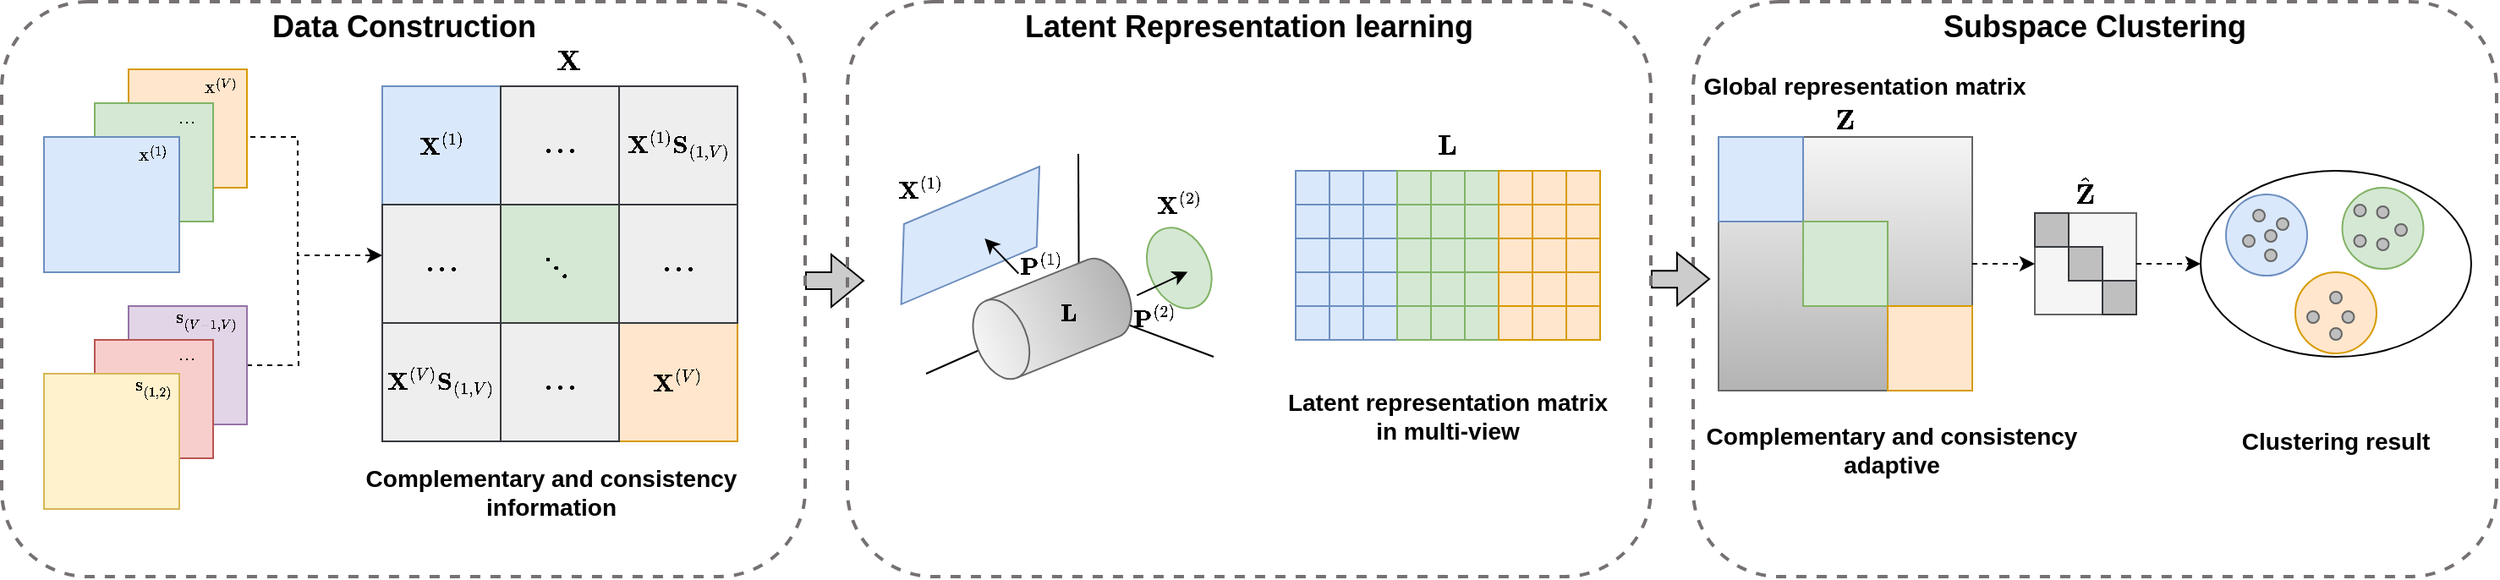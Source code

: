<mxfile version="21.6.3" type="github">
  <diagram name="Page-1" id="2YBvvXClWsGukQMizWep">
    <mxGraphModel dx="1380" dy="829" grid="1" gridSize="10" guides="1" tooltips="1" connect="1" arrows="1" fold="1" page="1" pageScale="1" pageWidth="1654" pageHeight="1169" math="1" shadow="0">
      <root>
        <mxCell id="0" />
        <mxCell id="1" parent="0" />
        <mxCell id="ysqjjSb5tepzdiBI0oHy-163" value="" style="rounded=1;whiteSpace=wrap;html=1;fillColor=none;dashed=1;strokeColor=#767171;strokeWidth=2;" vertex="1" parent="1">
          <mxGeometry x="1015" y="50" width="475" height="340" as="geometry" />
        </mxCell>
        <mxCell id="ysqjjSb5tepzdiBI0oHy-188" value="" style="shape=flexArrow;endArrow=classic;html=1;rounded=0;fillColor=#CCCCCC;" edge="1" parent="1">
          <mxGeometry width="50" height="50" relative="1" as="geometry">
            <mxPoint x="990" y="214.17" as="sourcePoint" />
            <mxPoint x="1025" y="214" as="targetPoint" />
          </mxGeometry>
        </mxCell>
        <mxCell id="ysqjjSb5tepzdiBI0oHy-187" value="" style="shape=flexArrow;endArrow=classic;html=1;rounded=0;fillColor=#CCCCCC;fillStyle=auto;" edge="1" parent="1">
          <mxGeometry width="50" height="50" relative="1" as="geometry">
            <mxPoint x="490" y="215.0" as="sourcePoint" />
            <mxPoint x="525" y="215.0" as="targetPoint" />
          </mxGeometry>
        </mxCell>
        <mxCell id="ysqjjSb5tepzdiBI0oHy-164" value="" style="whiteSpace=wrap;html=1;aspect=fixed;fillColor=#f5f5f5;gradientColor=#b3b3b3;strokeColor=#666666;" vertex="1" parent="1">
          <mxGeometry x="1030" y="130" width="150" height="150" as="geometry" />
        </mxCell>
        <mxCell id="ysqjjSb5tepzdiBI0oHy-145" value="" style="rounded=1;whiteSpace=wrap;html=1;fillColor=none;dashed=1;strokeColor=#767171;strokeWidth=2;" vertex="1" parent="1">
          <mxGeometry x="515" y="50" width="475" height="340" as="geometry" />
        </mxCell>
        <mxCell id="ysqjjSb5tepzdiBI0oHy-98" value="" style="rounded=0;whiteSpace=wrap;html=1;" vertex="1" parent="1">
          <mxGeometry x="780" y="150" width="180" height="100" as="geometry" />
        </mxCell>
        <mxCell id="ysqjjSb5tepzdiBI0oHy-70" value="" style="rounded=1;whiteSpace=wrap;html=1;fillColor=none;dashed=1;strokeColor=#767171;strokeWidth=2;" vertex="1" parent="1">
          <mxGeometry x="15" y="50" width="475" height="340" as="geometry" />
        </mxCell>
        <mxCell id="ysqjjSb5tepzdiBI0oHy-49" value="" style="rounded=0;whiteSpace=wrap;html=1;" vertex="1" parent="1">
          <mxGeometry x="240" y="100" width="210" height="210" as="geometry" />
        </mxCell>
        <mxCell id="ysqjjSb5tepzdiBI0oHy-73" value="" style="edgeStyle=orthogonalEdgeStyle;rounded=0;orthogonalLoop=1;jettySize=auto;html=1;dashed=1;" edge="1" parent="1">
          <mxGeometry relative="1" as="geometry">
            <mxPoint x="150" y="130.0" as="sourcePoint" />
            <mxPoint x="240" y="200" as="targetPoint" />
            <Array as="points">
              <mxPoint x="190" y="130" />
              <mxPoint x="190" y="200" />
            </Array>
          </mxGeometry>
        </mxCell>
        <mxCell id="ysqjjSb5tepzdiBI0oHy-38" value="" style="rounded=0;whiteSpace=wrap;html=1;fillColor=#ffe6cc;strokeColor=#d79b00;" vertex="1" parent="1">
          <mxGeometry x="90" y="90" width="70" height="70" as="geometry" />
        </mxCell>
        <mxCell id="ysqjjSb5tepzdiBI0oHy-37" value="" style="rounded=0;whiteSpace=wrap;html=1;fillColor=#d5e8d4;strokeColor=#82b366;" vertex="1" parent="1">
          <mxGeometry x="70" y="110" width="70" height="70" as="geometry" />
        </mxCell>
        <mxCell id="ysqjjSb5tepzdiBI0oHy-35" value="" style="rounded=0;whiteSpace=wrap;html=1;fontSize=11;verticalAlign=top;align=right;fillColor=#dae8fc;strokeColor=#6c8ebf;" vertex="1" parent="1">
          <mxGeometry x="40" y="130" width="80" height="80" as="geometry" />
        </mxCell>
        <mxCell id="ysqjjSb5tepzdiBI0oHy-39" value="&lt;font style=&quot;font-size: 6px;&quot;&gt;$$\mathbf{X}^{(V)}$$&lt;/font&gt;" style="text;html=1;strokeColor=none;fillColor=none;align=center;verticalAlign=middle;whiteSpace=wrap;rounded=0;fontSize=9;" vertex="1" parent="1">
          <mxGeometry x="135" y="90" width="20" height="20" as="geometry" />
        </mxCell>
        <mxCell id="ysqjjSb5tepzdiBI0oHy-40" value="&lt;font style=&quot;font-size: 6px;&quot;&gt;$$\mathbf{...}$$&lt;/font&gt;" style="text;html=1;strokeColor=none;fillColor=none;align=center;verticalAlign=middle;whiteSpace=wrap;rounded=0;fontSize=9;" vertex="1" parent="1">
          <mxGeometry x="115" y="110" width="20" height="20" as="geometry" />
        </mxCell>
        <mxCell id="ysqjjSb5tepzdiBI0oHy-41" value="&lt;font style=&quot;font-size: 6px;&quot;&gt;$$\mathbf{X}^{(1)}$$&lt;/font&gt;" style="text;html=1;strokeColor=none;fillColor=none;align=center;verticalAlign=middle;whiteSpace=wrap;rounded=0;fontSize=9;" vertex="1" parent="1">
          <mxGeometry x="95" y="130" width="20" height="20" as="geometry" />
        </mxCell>
        <mxCell id="ysqjjSb5tepzdiBI0oHy-75" style="edgeStyle=orthogonalEdgeStyle;rounded=0;orthogonalLoop=1;jettySize=auto;html=1;dashed=1;endArrow=none;endFill=0;" edge="1" parent="1" source="ysqjjSb5tepzdiBI0oHy-43">
          <mxGeometry relative="1" as="geometry">
            <mxPoint x="190" y="200.0" as="targetPoint" />
          </mxGeometry>
        </mxCell>
        <mxCell id="ysqjjSb5tepzdiBI0oHy-43" value="" style="rounded=0;whiteSpace=wrap;html=1;fillColor=#e1d5e7;strokeColor=#9673a6;" vertex="1" parent="1">
          <mxGeometry x="90" y="230" width="70" height="70" as="geometry" />
        </mxCell>
        <mxCell id="ysqjjSb5tepzdiBI0oHy-44" value="" style="rounded=0;whiteSpace=wrap;html=1;fillColor=#f8cecc;strokeColor=#b85450;" vertex="1" parent="1">
          <mxGeometry x="70" y="250" width="70" height="70" as="geometry" />
        </mxCell>
        <mxCell id="ysqjjSb5tepzdiBI0oHy-45" value="" style="rounded=0;whiteSpace=wrap;html=1;fontSize=11;verticalAlign=top;align=right;fillColor=#fff2cc;strokeColor=#d6b656;" vertex="1" parent="1">
          <mxGeometry x="40" y="270" width="80" height="80" as="geometry" />
        </mxCell>
        <mxCell id="ysqjjSb5tepzdiBI0oHy-46" value="&lt;font style=&quot;font-size: 6px;&quot;&gt;$$\mathbf{S}_{(V-1,V)}$$&lt;/font&gt;" style="text;html=1;strokeColor=none;fillColor=none;align=center;verticalAlign=middle;whiteSpace=wrap;rounded=0;fontSize=9;" vertex="1" parent="1">
          <mxGeometry x="126" y="230" width="20" height="20" as="geometry" />
        </mxCell>
        <mxCell id="ysqjjSb5tepzdiBI0oHy-47" value="&lt;font style=&quot;font-size: 6px;&quot;&gt;$$\mathbf{...}$$&lt;/font&gt;" style="text;html=1;strokeColor=none;fillColor=none;align=center;verticalAlign=middle;whiteSpace=wrap;rounded=0;fontSize=9;" vertex="1" parent="1">
          <mxGeometry x="115" y="250" width="20" height="20" as="geometry" />
        </mxCell>
        <mxCell id="ysqjjSb5tepzdiBI0oHy-48" value="&lt;font style=&quot;font-size: 6px;&quot;&gt;$$\mathbf{S}_{(1,2)}$$&lt;/font&gt;" style="text;html=1;strokeColor=none;fillColor=none;align=center;verticalAlign=middle;whiteSpace=wrap;rounded=0;fontSize=9;" vertex="1" parent="1">
          <mxGeometry x="95" y="270" width="20" height="20" as="geometry" />
        </mxCell>
        <mxCell id="ysqjjSb5tepzdiBI0oHy-50" value="$$\mathbf{X}^{(1)}$$" style="rounded=0;whiteSpace=wrap;html=1;fillColor=#dae8fc;strokeColor=#6c8ebf;" vertex="1" parent="1">
          <mxGeometry x="240" y="100" width="70" height="70" as="geometry" />
        </mxCell>
        <mxCell id="ysqjjSb5tepzdiBI0oHy-51" value="" style="rounded=0;whiteSpace=wrap;html=1;fillColor=#d5e8d4;strokeColor=#82b366;" vertex="1" parent="1">
          <mxGeometry x="310" y="170" width="70" height="70" as="geometry" />
        </mxCell>
        <mxCell id="ysqjjSb5tepzdiBI0oHy-52" value="$$\mathbf{X}^{(V)}$$" style="rounded=0;whiteSpace=wrap;html=1;fillColor=#ffe6cc;strokeColor=#d79b00;" vertex="1" parent="1">
          <mxGeometry x="380" y="240" width="70" height="70" as="geometry" />
        </mxCell>
        <mxCell id="ysqjjSb5tepzdiBI0oHy-54" value="$$\mathbf{...}$$" style="rounded=0;whiteSpace=wrap;html=1;fillColor=#eeeeee;strokeColor=#36393d;" vertex="1" parent="1">
          <mxGeometry x="240" y="170" width="70" height="70" as="geometry" />
        </mxCell>
        <mxCell id="ysqjjSb5tepzdiBI0oHy-55" value="$$\mathbf{X}^{(V)}\mathbf{S}_{(1,V)}$$" style="rounded=0;whiteSpace=wrap;html=1;fillColor=#eeeeee;strokeColor=#36393d;" vertex="1" parent="1">
          <mxGeometry x="240" y="240" width="70" height="70" as="geometry" />
        </mxCell>
        <mxCell id="ysqjjSb5tepzdiBI0oHy-56" value="$$\mathbf{...}$$" style="rounded=0;whiteSpace=wrap;html=1;fillColor=#eeeeee;strokeColor=#36393d;" vertex="1" parent="1">
          <mxGeometry x="380" y="170" width="70" height="70" as="geometry" />
        </mxCell>
        <mxCell id="ysqjjSb5tepzdiBI0oHy-57" value="$$\mathbf{...}$$" style="rounded=0;whiteSpace=wrap;html=1;fillColor=#eeeeee;strokeColor=#36393d;" vertex="1" parent="1">
          <mxGeometry x="310" y="100" width="70" height="70" as="geometry" />
        </mxCell>
        <mxCell id="ysqjjSb5tepzdiBI0oHy-58" value="$$\mathbf{X}^{(1)}\mathbf{S}_{(1,V)}$$" style="rounded=0;whiteSpace=wrap;html=1;align=center;fillColor=#eeeeee;strokeColor=#36393d;" vertex="1" parent="1">
          <mxGeometry x="380" y="100" width="70" height="70" as="geometry" />
        </mxCell>
        <mxCell id="ysqjjSb5tepzdiBI0oHy-67" value="&lt;font style=&quot;font-size: 12px;&quot;&gt;$$\mathbf{...}$$&lt;/font&gt;" style="text;html=1;strokeColor=none;fillColor=none;align=center;verticalAlign=middle;whiteSpace=wrap;rounded=0;rotation=45;" vertex="1" parent="1">
          <mxGeometry x="315" y="190" width="60" height="30" as="geometry" />
        </mxCell>
        <mxCell id="ysqjjSb5tepzdiBI0oHy-69" value="$$\mathbf{...}$$" style="rounded=0;whiteSpace=wrap;html=1;fillColor=#eeeeee;strokeColor=#36393d;" vertex="1" parent="1">
          <mxGeometry x="310" y="240" width="70" height="70" as="geometry" />
        </mxCell>
        <mxCell id="ysqjjSb5tepzdiBI0oHy-71" value="&lt;b&gt;&lt;font style=&quot;font-size: 18px;&quot;&gt;Data Construction&lt;/font&gt;&lt;/b&gt;" style="text;html=1;strokeColor=none;fillColor=none;align=center;verticalAlign=middle;whiteSpace=wrap;rounded=0;" vertex="1" parent="1">
          <mxGeometry x="147.5" y="50" width="210" height="30" as="geometry" />
        </mxCell>
        <mxCell id="ysqjjSb5tepzdiBI0oHy-99" value="" style="whiteSpace=wrap;html=1;aspect=fixed;fillColor=#dae8fc;strokeColor=#6c8ebf;" vertex="1" parent="1">
          <mxGeometry x="780" y="150" width="20" height="20" as="geometry" />
        </mxCell>
        <mxCell id="ysqjjSb5tepzdiBI0oHy-100" value="" style="whiteSpace=wrap;html=1;aspect=fixed;fillColor=#dae8fc;strokeColor=#6c8ebf;" vertex="1" parent="1">
          <mxGeometry x="780" y="170" width="20" height="20" as="geometry" />
        </mxCell>
        <mxCell id="ysqjjSb5tepzdiBI0oHy-101" value="" style="whiteSpace=wrap;html=1;aspect=fixed;fillColor=#dae8fc;strokeColor=#6c8ebf;" vertex="1" parent="1">
          <mxGeometry x="780" y="190" width="20" height="20" as="geometry" />
        </mxCell>
        <mxCell id="ysqjjSb5tepzdiBI0oHy-102" value="" style="whiteSpace=wrap;html=1;aspect=fixed;fillColor=#dae8fc;strokeColor=#6c8ebf;" vertex="1" parent="1">
          <mxGeometry x="780" y="210" width="20" height="20" as="geometry" />
        </mxCell>
        <mxCell id="ysqjjSb5tepzdiBI0oHy-103" value="" style="whiteSpace=wrap;html=1;aspect=fixed;fillColor=#dae8fc;strokeColor=#6c8ebf;" vertex="1" parent="1">
          <mxGeometry x="780" y="230" width="20" height="20" as="geometry" />
        </mxCell>
        <mxCell id="ysqjjSb5tepzdiBI0oHy-104" value="" style="whiteSpace=wrap;html=1;aspect=fixed;fillColor=#dae8fc;strokeColor=#6c8ebf;" vertex="1" parent="1">
          <mxGeometry x="800" y="150" width="20" height="20" as="geometry" />
        </mxCell>
        <mxCell id="ysqjjSb5tepzdiBI0oHy-105" value="" style="whiteSpace=wrap;html=1;aspect=fixed;fillColor=#dae8fc;strokeColor=#6c8ebf;" vertex="1" parent="1">
          <mxGeometry x="800" y="170" width="20" height="20" as="geometry" />
        </mxCell>
        <mxCell id="ysqjjSb5tepzdiBI0oHy-106" value="" style="whiteSpace=wrap;html=1;aspect=fixed;fillColor=#dae8fc;strokeColor=#6c8ebf;" vertex="1" parent="1">
          <mxGeometry x="800" y="190" width="20" height="20" as="geometry" />
        </mxCell>
        <mxCell id="ysqjjSb5tepzdiBI0oHy-107" value="" style="whiteSpace=wrap;html=1;aspect=fixed;fillColor=#dae8fc;strokeColor=#6c8ebf;" vertex="1" parent="1">
          <mxGeometry x="800" y="210" width="20" height="20" as="geometry" />
        </mxCell>
        <mxCell id="ysqjjSb5tepzdiBI0oHy-108" value="" style="whiteSpace=wrap;html=1;aspect=fixed;fillColor=#dae8fc;strokeColor=#6c8ebf;" vertex="1" parent="1">
          <mxGeometry x="800" y="230" width="20" height="20" as="geometry" />
        </mxCell>
        <mxCell id="ysqjjSb5tepzdiBI0oHy-109" value="" style="whiteSpace=wrap;html=1;aspect=fixed;fillColor=#dae8fc;strokeColor=#6c8ebf;" vertex="1" parent="1">
          <mxGeometry x="820" y="150" width="20" height="20" as="geometry" />
        </mxCell>
        <mxCell id="ysqjjSb5tepzdiBI0oHy-110" value="" style="whiteSpace=wrap;html=1;aspect=fixed;fillColor=#dae8fc;strokeColor=#6c8ebf;" vertex="1" parent="1">
          <mxGeometry x="820" y="170" width="20" height="20" as="geometry" />
        </mxCell>
        <mxCell id="ysqjjSb5tepzdiBI0oHy-111" value="" style="whiteSpace=wrap;html=1;aspect=fixed;fillColor=#dae8fc;strokeColor=#6c8ebf;" vertex="1" parent="1">
          <mxGeometry x="820" y="190" width="20" height="20" as="geometry" />
        </mxCell>
        <mxCell id="ysqjjSb5tepzdiBI0oHy-112" value="" style="whiteSpace=wrap;html=1;aspect=fixed;fillColor=#dae8fc;strokeColor=#6c8ebf;" vertex="1" parent="1">
          <mxGeometry x="820" y="210" width="20" height="20" as="geometry" />
        </mxCell>
        <mxCell id="ysqjjSb5tepzdiBI0oHy-113" value="" style="whiteSpace=wrap;html=1;aspect=fixed;fillColor=#dae8fc;strokeColor=#6c8ebf;" vertex="1" parent="1">
          <mxGeometry x="820" y="230" width="20" height="20" as="geometry" />
        </mxCell>
        <mxCell id="ysqjjSb5tepzdiBI0oHy-114" value="" style="whiteSpace=wrap;html=1;aspect=fixed;fillColor=#d5e8d4;strokeColor=#82b366;" vertex="1" parent="1">
          <mxGeometry x="840" y="150" width="20" height="20" as="geometry" />
        </mxCell>
        <mxCell id="ysqjjSb5tepzdiBI0oHy-115" value="" style="whiteSpace=wrap;html=1;aspect=fixed;fillColor=#d5e8d4;strokeColor=#82b366;" vertex="1" parent="1">
          <mxGeometry x="840" y="170" width="20" height="20" as="geometry" />
        </mxCell>
        <mxCell id="ysqjjSb5tepzdiBI0oHy-116" value="" style="whiteSpace=wrap;html=1;aspect=fixed;fillColor=#d5e8d4;strokeColor=#82b366;" vertex="1" parent="1">
          <mxGeometry x="840" y="190" width="20" height="20" as="geometry" />
        </mxCell>
        <mxCell id="ysqjjSb5tepzdiBI0oHy-117" value="" style="whiteSpace=wrap;html=1;aspect=fixed;fillColor=#d5e8d4;strokeColor=#82b366;" vertex="1" parent="1">
          <mxGeometry x="840" y="210" width="20" height="20" as="geometry" />
        </mxCell>
        <mxCell id="ysqjjSb5tepzdiBI0oHy-118" value="" style="whiteSpace=wrap;html=1;aspect=fixed;fillColor=#d5e8d4;strokeColor=#82b366;" vertex="1" parent="1">
          <mxGeometry x="840" y="230" width="20" height="20" as="geometry" />
        </mxCell>
        <mxCell id="ysqjjSb5tepzdiBI0oHy-120" value="" style="whiteSpace=wrap;html=1;aspect=fixed;fillColor=#d5e8d4;strokeColor=#82b366;" vertex="1" parent="1">
          <mxGeometry x="860" y="150" width="20" height="20" as="geometry" />
        </mxCell>
        <mxCell id="ysqjjSb5tepzdiBI0oHy-121" value="" style="whiteSpace=wrap;html=1;aspect=fixed;fillColor=#d5e8d4;strokeColor=#82b366;" vertex="1" parent="1">
          <mxGeometry x="860" y="170" width="20" height="20" as="geometry" />
        </mxCell>
        <mxCell id="ysqjjSb5tepzdiBI0oHy-122" value="" style="whiteSpace=wrap;html=1;aspect=fixed;fillColor=#d5e8d4;strokeColor=#82b366;" vertex="1" parent="1">
          <mxGeometry x="860" y="190" width="20" height="20" as="geometry" />
        </mxCell>
        <mxCell id="ysqjjSb5tepzdiBI0oHy-123" value="" style="whiteSpace=wrap;html=1;aspect=fixed;fillColor=#d5e8d4;strokeColor=#82b366;" vertex="1" parent="1">
          <mxGeometry x="860" y="210" width="20" height="20" as="geometry" />
        </mxCell>
        <mxCell id="ysqjjSb5tepzdiBI0oHy-124" value="" style="whiteSpace=wrap;html=1;aspect=fixed;fillColor=#d5e8d4;strokeColor=#82b366;" vertex="1" parent="1">
          <mxGeometry x="860" y="230" width="20" height="20" as="geometry" />
        </mxCell>
        <mxCell id="ysqjjSb5tepzdiBI0oHy-125" value="" style="whiteSpace=wrap;html=1;aspect=fixed;fillColor=#d5e8d4;strokeColor=#82b366;" vertex="1" parent="1">
          <mxGeometry x="880" y="150" width="20" height="20" as="geometry" />
        </mxCell>
        <mxCell id="ysqjjSb5tepzdiBI0oHy-126" value="" style="whiteSpace=wrap;html=1;aspect=fixed;fillColor=#d5e8d4;strokeColor=#82b366;" vertex="1" parent="1">
          <mxGeometry x="880" y="170" width="20" height="20" as="geometry" />
        </mxCell>
        <mxCell id="ysqjjSb5tepzdiBI0oHy-127" value="" style="whiteSpace=wrap;html=1;aspect=fixed;fillColor=#d5e8d4;strokeColor=#82b366;" vertex="1" parent="1">
          <mxGeometry x="880" y="190" width="20" height="20" as="geometry" />
        </mxCell>
        <mxCell id="ysqjjSb5tepzdiBI0oHy-128" value="" style="whiteSpace=wrap;html=1;aspect=fixed;fillColor=#d5e8d4;strokeColor=#82b366;" vertex="1" parent="1">
          <mxGeometry x="880" y="210" width="20" height="20" as="geometry" />
        </mxCell>
        <mxCell id="ysqjjSb5tepzdiBI0oHy-129" value="" style="whiteSpace=wrap;html=1;aspect=fixed;fillColor=#d5e8d4;strokeColor=#82b366;" vertex="1" parent="1">
          <mxGeometry x="880" y="230" width="20" height="20" as="geometry" />
        </mxCell>
        <mxCell id="ysqjjSb5tepzdiBI0oHy-130" value="" style="whiteSpace=wrap;html=1;aspect=fixed;fillColor=#ffe6cc;strokeColor=#d79b00;" vertex="1" parent="1">
          <mxGeometry x="900" y="150" width="20" height="20" as="geometry" />
        </mxCell>
        <mxCell id="ysqjjSb5tepzdiBI0oHy-131" value="" style="whiteSpace=wrap;html=1;aspect=fixed;fillColor=#ffe6cc;strokeColor=#d79b00;" vertex="1" parent="1">
          <mxGeometry x="900" y="170" width="20" height="20" as="geometry" />
        </mxCell>
        <mxCell id="ysqjjSb5tepzdiBI0oHy-132" value="" style="whiteSpace=wrap;html=1;aspect=fixed;fillColor=#ffe6cc;strokeColor=#d79b00;" vertex="1" parent="1">
          <mxGeometry x="900" y="190" width="20" height="20" as="geometry" />
        </mxCell>
        <mxCell id="ysqjjSb5tepzdiBI0oHy-133" value="" style="whiteSpace=wrap;html=1;aspect=fixed;fillColor=#ffe6cc;strokeColor=#d79b00;" vertex="1" parent="1">
          <mxGeometry x="900" y="210" width="20" height="20" as="geometry" />
        </mxCell>
        <mxCell id="ysqjjSb5tepzdiBI0oHy-134" value="" style="whiteSpace=wrap;html=1;aspect=fixed;fillColor=#ffe6cc;strokeColor=#d79b00;" vertex="1" parent="1">
          <mxGeometry x="900" y="230" width="20" height="20" as="geometry" />
        </mxCell>
        <mxCell id="ysqjjSb5tepzdiBI0oHy-135" value="" style="whiteSpace=wrap;html=1;aspect=fixed;fillColor=#ffe6cc;strokeColor=#d79b00;" vertex="1" parent="1">
          <mxGeometry x="920" y="150" width="20" height="20" as="geometry" />
        </mxCell>
        <mxCell id="ysqjjSb5tepzdiBI0oHy-136" value="" style="whiteSpace=wrap;html=1;aspect=fixed;fillColor=#ffe6cc;strokeColor=#d79b00;" vertex="1" parent="1">
          <mxGeometry x="920" y="170" width="20" height="20" as="geometry" />
        </mxCell>
        <mxCell id="ysqjjSb5tepzdiBI0oHy-137" value="" style="whiteSpace=wrap;html=1;aspect=fixed;fillColor=#ffe6cc;strokeColor=#d79b00;" vertex="1" parent="1">
          <mxGeometry x="920" y="190" width="20" height="20" as="geometry" />
        </mxCell>
        <mxCell id="ysqjjSb5tepzdiBI0oHy-138" value="" style="whiteSpace=wrap;html=1;aspect=fixed;fillColor=#ffe6cc;strokeColor=#d79b00;" vertex="1" parent="1">
          <mxGeometry x="920" y="210" width="20" height="20" as="geometry" />
        </mxCell>
        <mxCell id="ysqjjSb5tepzdiBI0oHy-139" value="" style="whiteSpace=wrap;html=1;aspect=fixed;fillColor=#ffe6cc;strokeColor=#d79b00;" vertex="1" parent="1">
          <mxGeometry x="920" y="230" width="20" height="20" as="geometry" />
        </mxCell>
        <mxCell id="ysqjjSb5tepzdiBI0oHy-140" value="" style="whiteSpace=wrap;html=1;aspect=fixed;fillColor=#ffe6cc;strokeColor=#d79b00;" vertex="1" parent="1">
          <mxGeometry x="940" y="150" width="20" height="20" as="geometry" />
        </mxCell>
        <mxCell id="ysqjjSb5tepzdiBI0oHy-141" value="" style="whiteSpace=wrap;html=1;aspect=fixed;fillColor=#ffe6cc;strokeColor=#d79b00;" vertex="1" parent="1">
          <mxGeometry x="940" y="170" width="20" height="20" as="geometry" />
        </mxCell>
        <mxCell id="ysqjjSb5tepzdiBI0oHy-142" value="" style="whiteSpace=wrap;html=1;aspect=fixed;fillColor=#ffe6cc;strokeColor=#d79b00;" vertex="1" parent="1">
          <mxGeometry x="940" y="190" width="20" height="20" as="geometry" />
        </mxCell>
        <mxCell id="ysqjjSb5tepzdiBI0oHy-143" value="" style="whiteSpace=wrap;html=1;aspect=fixed;fillColor=#ffe6cc;strokeColor=#d79b00;" vertex="1" parent="1">
          <mxGeometry x="940" y="210" width="20" height="20" as="geometry" />
        </mxCell>
        <mxCell id="ysqjjSb5tepzdiBI0oHy-144" value="" style="whiteSpace=wrap;html=1;aspect=fixed;fillColor=#ffe6cc;strokeColor=#d79b00;" vertex="1" parent="1">
          <mxGeometry x="940" y="230" width="20" height="20" as="geometry" />
        </mxCell>
        <mxCell id="ysqjjSb5tepzdiBI0oHy-160" value="" style="group" vertex="1" connectable="0" parent="1">
          <mxGeometry x="530.002" y="140" width="207.71" height="138.065" as="geometry" />
        </mxCell>
        <mxCell id="ysqjjSb5tepzdiBI0oHy-77" value="" style="endArrow=none;html=1;rounded=0;" edge="1" parent="ysqjjSb5tepzdiBI0oHy-160">
          <mxGeometry width="50" height="50" relative="1" as="geometry">
            <mxPoint x="121.868" y="90" as="sourcePoint" />
            <mxPoint x="121.508" as="targetPoint" />
          </mxGeometry>
        </mxCell>
        <mxCell id="ysqjjSb5tepzdiBI0oHy-79" value="" style="endArrow=none;html=1;rounded=0;" edge="1" parent="ysqjjSb5tepzdiBI0oHy-160">
          <mxGeometry width="50" height="50" relative="1" as="geometry">
            <mxPoint x="201.508" y="120" as="sourcePoint" />
            <mxPoint x="121.508" y="90" as="targetPoint" />
          </mxGeometry>
        </mxCell>
        <mxCell id="ysqjjSb5tepzdiBI0oHy-147" value="" style="endArrow=none;html=1;rounded=0;" edge="1" parent="ysqjjSb5tepzdiBI0oHy-160">
          <mxGeometry width="50" height="50" relative="1" as="geometry">
            <mxPoint x="31.508" y="130" as="sourcePoint" />
            <mxPoint x="121.508" y="90" as="targetPoint" />
          </mxGeometry>
        </mxCell>
        <mxCell id="ysqjjSb5tepzdiBI0oHy-80" value="" style="shape=cylinder3;whiteSpace=wrap;html=1;boundedLbl=1;backgroundOutline=1;size=15;rotation=248;container=0;fillColor=#f5f5f5;strokeColor=#666666;gradientColor=#b3b3b3;" vertex="1" parent="ysqjjSb5tepzdiBI0oHy-160">
          <mxGeometry x="81.508" y="50" width="49.12" height="95" as="geometry" />
        </mxCell>
        <mxCell id="ysqjjSb5tepzdiBI0oHy-82" value="" style="ellipse;whiteSpace=wrap;html=1;rotation=65;container=0;fillColor=#d5e8d4;strokeColor=#82b366;" vertex="1" parent="ysqjjSb5tepzdiBI0oHy-160">
          <mxGeometry x="156.148" y="49.85" width="50" height="35.3" as="geometry" />
        </mxCell>
        <mxCell id="ysqjjSb5tepzdiBI0oHy-83" value="" style="shape=parallelogram;perimeter=parallelogramPerimeter;whiteSpace=wrap;html=1;fixedSize=1;rotation=337;size=20;container=0;fillColor=#dae8fc;strokeColor=#6c8ebf;" vertex="1" parent="ysqjjSb5tepzdiBI0oHy-160">
          <mxGeometry x="4.148" y="26.72" width="107" height="43" as="geometry" />
        </mxCell>
        <mxCell id="ysqjjSb5tepzdiBI0oHy-85" value="" style="endArrow=classic;html=1;rounded=0;" edge="1" parent="ysqjjSb5tepzdiBI0oHy-160">
          <mxGeometry width="50" height="50" relative="1" as="geometry">
            <mxPoint x="86.148" y="70.72" as="sourcePoint" />
            <mxPoint x="66.148" y="50" as="targetPoint" />
          </mxGeometry>
        </mxCell>
        <mxCell id="ysqjjSb5tepzdiBI0oHy-87" value="" style="endArrow=classic;html=1;rounded=0;" edge="1" parent="ysqjjSb5tepzdiBI0oHy-160">
          <mxGeometry width="50" height="50" relative="1" as="geometry">
            <mxPoint x="156.148" y="83.72" as="sourcePoint" />
            <mxPoint x="186.148" y="69.72" as="targetPoint" />
          </mxGeometry>
        </mxCell>
        <mxCell id="ysqjjSb5tepzdiBI0oHy-96" value="$$\mathbf{P}^{(2)}$$" style="text;html=1;strokeColor=none;fillColor=none;align=center;verticalAlign=middle;whiteSpace=wrap;rounded=0;" vertex="1" parent="ysqjjSb5tepzdiBI0oHy-160">
          <mxGeometry x="156" y="87" width="22.32" height="20" as="geometry" />
        </mxCell>
        <mxCell id="ysqjjSb5tepzdiBI0oHy-91" value="$$\mathbf{X}^{(2)}$$" style="text;html=1;strokeColor=none;fillColor=none;align=center;verticalAlign=middle;whiteSpace=wrap;rounded=0;" vertex="1" parent="ysqjjSb5tepzdiBI0oHy-160">
          <mxGeometry x="168.828" y="20" width="24.64" height="20" as="geometry" />
        </mxCell>
        <mxCell id="ysqjjSb5tepzdiBI0oHy-95" value="$$\mathbf{P}^{(1)}$$" style="text;html=1;strokeColor=none;fillColor=none;align=center;verticalAlign=middle;whiteSpace=wrap;rounded=0;" vertex="1" parent="ysqjjSb5tepzdiBI0oHy-160">
          <mxGeometry x="88.828" y="56" width="22.32" height="20" as="geometry" />
        </mxCell>
        <mxCell id="ysqjjSb5tepzdiBI0oHy-90" value="$$\mathbf{X}^{(1)}$$" style="text;html=1;strokeColor=none;fillColor=none;align=center;verticalAlign=middle;whiteSpace=wrap;rounded=0;" vertex="1" parent="ysqjjSb5tepzdiBI0oHy-160">
          <mxGeometry x="16.148" y="10.72" width="24.64" height="20" as="geometry" />
        </mxCell>
        <mxCell id="ysqjjSb5tepzdiBI0oHy-88" value="$$\mathbf{L}$$" style="text;html=1;strokeColor=none;fillColor=none;align=center;verticalAlign=middle;whiteSpace=wrap;rounded=0;" vertex="1" parent="ysqjjSb5tepzdiBI0oHy-160">
          <mxGeometry x="96.148" y="85.15" width="40" height="20" as="geometry" />
        </mxCell>
        <mxCell id="ysqjjSb5tepzdiBI0oHy-161" value="&lt;b&gt;&lt;font style=&quot;font-size: 18px;&quot;&gt;Latent Representation learning&lt;/font&gt;&lt;/b&gt;" style="text;html=1;strokeColor=none;fillColor=none;align=center;verticalAlign=middle;whiteSpace=wrap;rounded=0;" vertex="1" parent="1">
          <mxGeometry x="606.25" y="50" width="292.5" height="30" as="geometry" />
        </mxCell>
        <mxCell id="ysqjjSb5tepzdiBI0oHy-165" value="&lt;b&gt;&lt;font style=&quot;font-size: 18px;&quot;&gt;Subspace Clustering&lt;/font&gt;&lt;/b&gt;" style="text;html=1;strokeColor=none;fillColor=none;align=center;verticalAlign=middle;whiteSpace=wrap;rounded=0;" vertex="1" parent="1">
          <mxGeometry x="1106.25" y="50" width="292.5" height="30" as="geometry" />
        </mxCell>
        <mxCell id="ysqjjSb5tepzdiBI0oHy-167" value="" style="whiteSpace=wrap;html=1;aspect=fixed;fillColor=#dae8fc;strokeColor=#6c8ebf;" vertex="1" parent="1">
          <mxGeometry x="1030" y="130" width="50" height="50" as="geometry" />
        </mxCell>
        <mxCell id="ysqjjSb5tepzdiBI0oHy-168" value="" style="whiteSpace=wrap;html=1;aspect=fixed;fillColor=#d5e8d4;strokeColor=#82b366;" vertex="1" parent="1">
          <mxGeometry x="1080" y="180" width="50" height="50" as="geometry" />
        </mxCell>
        <mxCell id="ysqjjSb5tepzdiBI0oHy-169" value="" style="whiteSpace=wrap;html=1;aspect=fixed;fillColor=#ffe6cc;strokeColor=#d79b00;" vertex="1" parent="1">
          <mxGeometry x="1130" y="230" width="50" height="50" as="geometry" />
        </mxCell>
        <mxCell id="ysqjjSb5tepzdiBI0oHy-170" value="" style="whiteSpace=wrap;html=1;aspect=fixed;fillColor=#f5f5f5;strokeColor=#666666;fontColor=#333333;" vertex="1" parent="1">
          <mxGeometry x="1217" y="175" width="60" height="60" as="geometry" />
        </mxCell>
        <mxCell id="ysqjjSb5tepzdiBI0oHy-171" value="" style="ellipse;whiteSpace=wrap;html=1;" vertex="1" parent="1">
          <mxGeometry x="1315" y="150" width="160" height="110" as="geometry" />
        </mxCell>
        <mxCell id="ysqjjSb5tepzdiBI0oHy-172" value="&lt;font style=&quot;font-size: 14px;&quot;&gt;$$\mathbf{Z}$$&lt;/font&gt;" style="text;html=1;strokeColor=none;fillColor=none;align=center;verticalAlign=middle;whiteSpace=wrap;rounded=0;" vertex="1" parent="1">
          <mxGeometry x="1090" y="110" width="30" height="20" as="geometry" />
        </mxCell>
        <mxCell id="ysqjjSb5tepzdiBI0oHy-174" value="&lt;span style=&quot;color: rgb(0, 0, 0); font-family: Helvetica; font-style: normal; font-variant-ligatures: normal; font-variant-caps: normal; font-weight: 400; letter-spacing: normal; orphans: 2; text-indent: 0px; text-transform: none; widows: 2; word-spacing: 0px; -webkit-text-stroke-width: 0px; background-color: rgb(251, 251, 251); text-decoration-thickness: initial; text-decoration-style: initial; text-decoration-color: initial; float: none; display: inline !important;&quot;&gt;&lt;font style=&quot;font-size: 14px;&quot;&gt;$$\hat{\mathbf{Z}}$$&lt;/font&gt;&lt;/span&gt;" style="text;whiteSpace=wrap;html=1;align=center;verticalAlign=middle;" vertex="1" parent="1">
          <mxGeometry x="1232" y="147" width="30" height="30" as="geometry" />
        </mxCell>
        <mxCell id="ysqjjSb5tepzdiBI0oHy-175" value="&lt;b&gt;&lt;font style=&quot;font-size: 14px;&quot;&gt;Global representation matrix&lt;/font&gt;&lt;/b&gt;" style="text;html=1;strokeColor=none;fillColor=none;align=center;verticalAlign=middle;whiteSpace=wrap;rounded=0;" vertex="1" parent="1">
          <mxGeometry x="1019" y="85" width="195" height="30" as="geometry" />
        </mxCell>
        <mxCell id="ysqjjSb5tepzdiBI0oHy-177" value="" style="whiteSpace=wrap;html=1;aspect=fixed;fillColor=#bfbfbf;strokeColor=#36393d;" vertex="1" parent="1">
          <mxGeometry x="1217" y="175" width="20" height="20" as="geometry" />
        </mxCell>
        <mxCell id="ysqjjSb5tepzdiBI0oHy-179" value="" style="whiteSpace=wrap;html=1;aspect=fixed;fillColor=#bfbfbf;strokeColor=#36393d;" vertex="1" parent="1">
          <mxGeometry x="1237" y="195" width="20" height="20" as="geometry" />
        </mxCell>
        <mxCell id="ysqjjSb5tepzdiBI0oHy-180" value="" style="whiteSpace=wrap;html=1;aspect=fixed;fillColor=#bfbfbf;strokeColor=#36393d;" vertex="1" parent="1">
          <mxGeometry x="1257" y="215" width="20" height="20" as="geometry" />
        </mxCell>
        <mxCell id="ysqjjSb5tepzdiBI0oHy-181" value="&lt;font style=&quot;font-size: 14px;&quot;&gt;$$\mathbf{L}$$&lt;/font&gt;" style="text;html=1;strokeColor=none;fillColor=none;align=center;verticalAlign=middle;whiteSpace=wrap;rounded=0;" vertex="1" parent="1">
          <mxGeometry x="840" y="120" width="60" height="30" as="geometry" />
        </mxCell>
        <mxCell id="ysqjjSb5tepzdiBI0oHy-182" value="&lt;b&gt;&lt;font style=&quot;font-size: 14px;&quot;&gt;Latent representation matrix in multi-view&lt;/font&gt;&lt;/b&gt;" style="text;html=1;strokeColor=none;fillColor=none;align=center;verticalAlign=middle;whiteSpace=wrap;rounded=0;" vertex="1" parent="1">
          <mxGeometry x="770" y="280" width="200" height="30" as="geometry" />
        </mxCell>
        <mxCell id="ysqjjSb5tepzdiBI0oHy-184" value="&lt;b&gt;&lt;font style=&quot;font-size: 14px;&quot;&gt;Complementary and consistency information&lt;/font&gt;&lt;/b&gt;" style="text;html=1;strokeColor=none;fillColor=none;align=center;verticalAlign=middle;whiteSpace=wrap;rounded=0;" vertex="1" parent="1">
          <mxGeometry x="200" y="325" width="280" height="30" as="geometry" />
        </mxCell>
        <mxCell id="ysqjjSb5tepzdiBI0oHy-185" value="&lt;b&gt;&lt;font style=&quot;font-size: 14px;&quot;&gt;Complementary and consistency adaptive&lt;/font&gt;&lt;/b&gt;" style="text;html=1;strokeColor=none;fillColor=none;align=center;verticalAlign=middle;whiteSpace=wrap;rounded=0;" vertex="1" parent="1">
          <mxGeometry x="1020" y="300" width="225" height="30" as="geometry" />
        </mxCell>
        <mxCell id="ysqjjSb5tepzdiBI0oHy-186" value="&lt;b&gt;&lt;font style=&quot;font-size: 14px;&quot;&gt;Clustering result&lt;/font&gt;&lt;/b&gt;" style="text;html=1;strokeColor=none;fillColor=none;align=center;verticalAlign=middle;whiteSpace=wrap;rounded=0;" vertex="1" parent="1">
          <mxGeometry x="1330" y="295" width="130" height="30" as="geometry" />
        </mxCell>
        <mxCell id="ysqjjSb5tepzdiBI0oHy-190" value="" style="ellipse;whiteSpace=wrap;html=1;aspect=fixed;fillColor=#dae8fc;strokeColor=#6c8ebf;" vertex="1" parent="1">
          <mxGeometry x="1330" y="164.03" width="48" height="48" as="geometry" />
        </mxCell>
        <mxCell id="ysqjjSb5tepzdiBI0oHy-191" value="" style="ellipse;whiteSpace=wrap;html=1;aspect=fixed;fillColor=#d5e8d4;strokeColor=#82b366;" vertex="1" parent="1">
          <mxGeometry x="1398.75" y="160" width="48" height="48" as="geometry" />
        </mxCell>
        <mxCell id="ysqjjSb5tepzdiBI0oHy-192" value="" style="ellipse;whiteSpace=wrap;html=1;aspect=fixed;fillColor=#ffe6cc;strokeColor=#d79b00;" vertex="1" parent="1">
          <mxGeometry x="1371" y="210" width="48" height="48" as="geometry" />
        </mxCell>
        <mxCell id="ysqjjSb5tepzdiBI0oHy-198" value="" style="ellipse;whiteSpace=wrap;html=1;aspect=fixed;fillColor=#bfbfbf;strokeColor=#666666;gradientColor=none;" vertex="1" parent="1">
          <mxGeometry x="1360" y="178" width="7" height="7" as="geometry" />
        </mxCell>
        <mxCell id="ysqjjSb5tepzdiBI0oHy-206" value="" style="ellipse;whiteSpace=wrap;html=1;aspect=fixed;fillColor=#bfbfbf;strokeColor=#666666;gradientColor=none;" vertex="1" parent="1">
          <mxGeometry x="1340" y="188" width="7" height="7" as="geometry" />
        </mxCell>
        <mxCell id="ysqjjSb5tepzdiBI0oHy-207" value="" style="ellipse;whiteSpace=wrap;html=1;aspect=fixed;fillColor=#bfbfbf;strokeColor=#666666;gradientColor=none;" vertex="1" parent="1">
          <mxGeometry x="1353" y="196.5" width="7" height="7" as="geometry" />
        </mxCell>
        <mxCell id="ysqjjSb5tepzdiBI0oHy-208" value="" style="ellipse;whiteSpace=wrap;html=1;aspect=fixed;fillColor=#bfbfbf;strokeColor=#666666;gradientColor=none;" vertex="1" parent="1">
          <mxGeometry x="1346" y="173" width="7" height="7" as="geometry" />
        </mxCell>
        <mxCell id="ysqjjSb5tepzdiBI0oHy-209" value="" style="ellipse;whiteSpace=wrap;html=1;aspect=fixed;fillColor=#bfbfbf;strokeColor=#666666;gradientColor=none;" vertex="1" parent="1">
          <mxGeometry x="1353" y="185" width="7" height="7" as="geometry" />
        </mxCell>
        <mxCell id="ysqjjSb5tepzdiBI0oHy-210" value="" style="ellipse;whiteSpace=wrap;html=1;aspect=fixed;fillColor=#bfbfbf;strokeColor=#666666;gradientColor=none;" vertex="1" parent="1">
          <mxGeometry x="1378" y="233" width="7" height="7" as="geometry" />
        </mxCell>
        <mxCell id="ysqjjSb5tepzdiBI0oHy-211" value="" style="ellipse;whiteSpace=wrap;html=1;aspect=fixed;fillColor=#bfbfbf;strokeColor=#666666;gradientColor=none;" vertex="1" parent="1">
          <mxGeometry x="1391.5" y="243" width="7" height="7" as="geometry" />
        </mxCell>
        <mxCell id="ysqjjSb5tepzdiBI0oHy-212" value="" style="ellipse;whiteSpace=wrap;html=1;aspect=fixed;fillColor=#bfbfbf;strokeColor=#666666;gradientColor=none;" vertex="1" parent="1">
          <mxGeometry x="1391.5" y="221.5" width="7" height="7" as="geometry" />
        </mxCell>
        <mxCell id="ysqjjSb5tepzdiBI0oHy-213" value="" style="ellipse;whiteSpace=wrap;html=1;aspect=fixed;fillColor=#bfbfbf;strokeColor=#666666;gradientColor=none;" vertex="1" parent="1">
          <mxGeometry x="1398.75" y="233" width="7" height="7" as="geometry" />
        </mxCell>
        <mxCell id="ysqjjSb5tepzdiBI0oHy-214" value="" style="ellipse;whiteSpace=wrap;html=1;aspect=fixed;fillColor=#bfbfbf;strokeColor=#666666;gradientColor=none;" vertex="1" parent="1">
          <mxGeometry x="1405.75" y="170" width="7" height="7" as="geometry" />
        </mxCell>
        <mxCell id="ysqjjSb5tepzdiBI0oHy-215" value="" style="ellipse;whiteSpace=wrap;html=1;aspect=fixed;fillColor=#bfbfbf;strokeColor=#666666;gradientColor=none;" vertex="1" parent="1">
          <mxGeometry x="1419.25" y="171" width="7" height="7" as="geometry" />
        </mxCell>
        <mxCell id="ysqjjSb5tepzdiBI0oHy-216" value="" style="ellipse;whiteSpace=wrap;html=1;aspect=fixed;fillColor=#bfbfbf;strokeColor=#666666;gradientColor=none;" vertex="1" parent="1">
          <mxGeometry x="1405.75" y="188" width="7" height="7" as="geometry" />
        </mxCell>
        <mxCell id="ysqjjSb5tepzdiBI0oHy-217" value="" style="ellipse;whiteSpace=wrap;html=1;aspect=fixed;fillColor=#bfbfbf;strokeColor=#666666;gradientColor=none;" vertex="1" parent="1">
          <mxGeometry x="1430" y="181.5" width="7" height="7" as="geometry" />
        </mxCell>
        <mxCell id="ysqjjSb5tepzdiBI0oHy-218" value="" style="ellipse;whiteSpace=wrap;html=1;aspect=fixed;fillColor=#bfbfbf;strokeColor=#666666;gradientColor=none;" vertex="1" parent="1">
          <mxGeometry x="1419.25" y="190" width="7" height="7" as="geometry" />
        </mxCell>
        <mxCell id="ysqjjSb5tepzdiBI0oHy-224" value="" style="endArrow=classic;html=1;rounded=0;dashed=1;" edge="1" parent="1">
          <mxGeometry width="50" height="50" relative="1" as="geometry">
            <mxPoint x="1180" y="205" as="sourcePoint" />
            <mxPoint x="1217" y="205" as="targetPoint" />
          </mxGeometry>
        </mxCell>
        <mxCell id="ysqjjSb5tepzdiBI0oHy-225" value="" style="endArrow=classic;html=1;rounded=0;dashed=1;entryX=0;entryY=0.5;entryDx=0;entryDy=0;exitX=1;exitY=0.5;exitDx=0;exitDy=0;" edge="1" parent="1" source="ysqjjSb5tepzdiBI0oHy-170" target="ysqjjSb5tepzdiBI0oHy-171">
          <mxGeometry width="50" height="50" relative="1" as="geometry">
            <mxPoint x="1280" y="205" as="sourcePoint" />
            <mxPoint x="1310" y="205" as="targetPoint" />
          </mxGeometry>
        </mxCell>
        <mxCell id="ysqjjSb5tepzdiBI0oHy-226" value="&lt;font style=&quot;font-size: 14px;&quot;&gt;$$\mathbf{X}$$&lt;/font&gt;" style="text;html=1;strokeColor=none;fillColor=none;align=center;verticalAlign=middle;whiteSpace=wrap;rounded=0;" vertex="1" parent="1">
          <mxGeometry x="320" y="70" width="60" height="30" as="geometry" />
        </mxCell>
      </root>
    </mxGraphModel>
  </diagram>
</mxfile>
